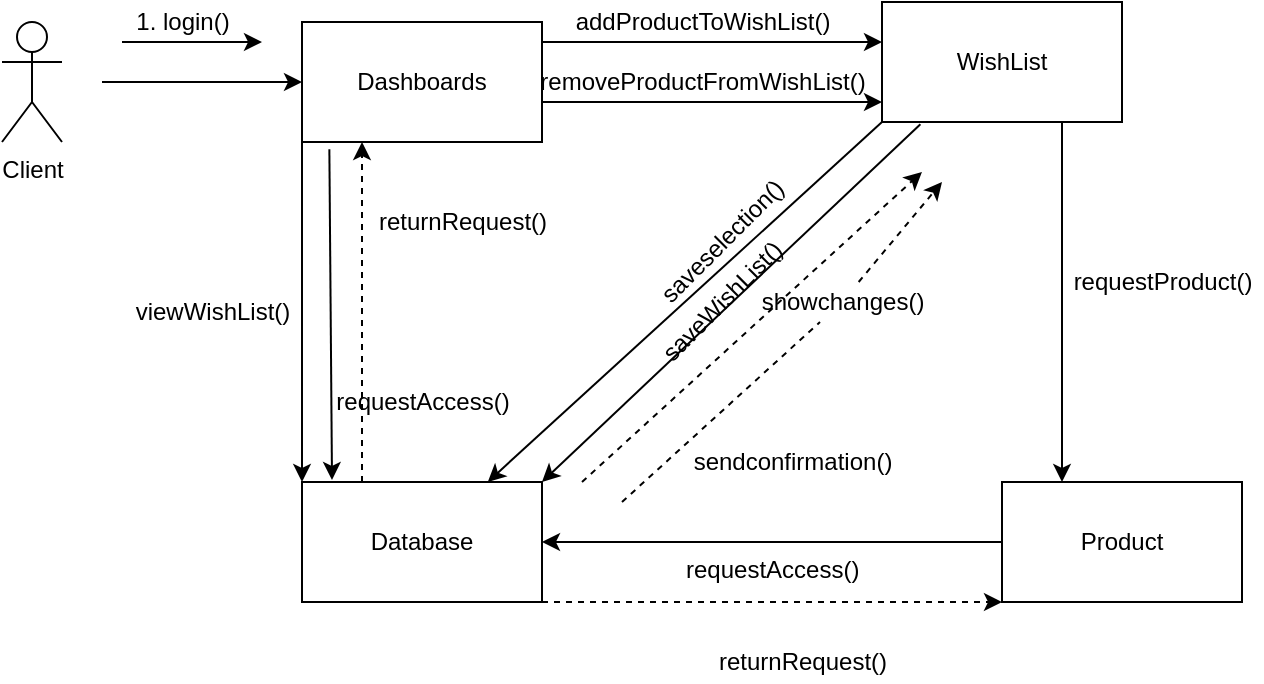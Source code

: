 <mxfile version="20.0.1" type="device"><diagram id="p7Vs3OqIWZOIkyYRDltH" name="Page-1"><mxGraphModel dx="2003" dy="543" grid="1" gridSize="10" guides="1" tooltips="1" connect="1" arrows="1" fold="1" page="1" pageScale="1" pageWidth="850" pageHeight="1100" math="0" shadow="0"><root><mxCell id="0"/><mxCell id="1" parent="0"/><mxCell id="LeFxkzEHR1VN9dYk3Q-k-1" value="Dashboards" style="rounded=0;whiteSpace=wrap;html=1;" vertex="1" parent="1"><mxGeometry x="-120" y="130" width="120" height="60" as="geometry"/></mxCell><mxCell id="LeFxkzEHR1VN9dYk3Q-k-2" value="WishList" style="rounded=0;whiteSpace=wrap;html=1;" vertex="1" parent="1"><mxGeometry x="170" y="120" width="120" height="60" as="geometry"/></mxCell><mxCell id="LeFxkzEHR1VN9dYk3Q-k-3" value="Database" style="rounded=0;whiteSpace=wrap;html=1;" vertex="1" parent="1"><mxGeometry x="-120" y="360" width="120" height="60" as="geometry"/></mxCell><mxCell id="LeFxkzEHR1VN9dYk3Q-k-4" value="" style="endArrow=classic;html=1;exitX=0.114;exitY=1.061;exitDx=0;exitDy=0;entryX=0.125;entryY=-0.017;entryDx=0;entryDy=0;entryPerimeter=0;exitPerimeter=0;" edge="1" parent="1" source="LeFxkzEHR1VN9dYk3Q-k-1" target="LeFxkzEHR1VN9dYk3Q-k-3"><mxGeometry width="50" height="50" relative="1" as="geometry"><mxPoint x="190" y="220" as="sourcePoint"/><mxPoint x="240" y="170" as="targetPoint"/></mxGeometry></mxCell><mxCell id="LeFxkzEHR1VN9dYk3Q-k-5" value="" style="endArrow=classic;html=1;exitX=0;exitY=1;exitDx=0;exitDy=0;" edge="1" parent="1" source="LeFxkzEHR1VN9dYk3Q-k-2" target="LeFxkzEHR1VN9dYk3Q-k-3"><mxGeometry width="50" height="50" relative="1" as="geometry"><mxPoint x="190" y="220" as="sourcePoint"/><mxPoint x="240" y="170" as="targetPoint"/></mxGeometry></mxCell><mxCell id="LeFxkzEHR1VN9dYk3Q-k-6" value="" style="endArrow=classic;html=1;entryX=1;entryY=1;entryDx=0;entryDy=0;" edge="1" parent="1"><mxGeometry width="50" height="50" relative="1" as="geometry"><mxPoint x="-210" y="140" as="sourcePoint"/><mxPoint x="-140" y="140" as="targetPoint"/></mxGeometry></mxCell><mxCell id="LeFxkzEHR1VN9dYk3Q-k-7" value="" style="endArrow=classic;html=1;entryX=0;entryY=0.5;entryDx=0;entryDy=0;" edge="1" parent="1" target="LeFxkzEHR1VN9dYk3Q-k-1"><mxGeometry width="50" height="50" relative="1" as="geometry"><mxPoint x="-220" y="160" as="sourcePoint"/><mxPoint x="180" y="250" as="targetPoint"/></mxGeometry></mxCell><mxCell id="LeFxkzEHR1VN9dYk3Q-k-8" value="" style="html=1;labelBackgroundColor=#ffffff;startArrow=none;startFill=0;startSize=6;endArrow=classic;endFill=1;endSize=6;jettySize=auto;orthogonalLoop=1;strokeWidth=1;dashed=1;fontSize=14;" edge="1" parent="1" source="LeFxkzEHR1VN9dYk3Q-k-23"><mxGeometry width="60" height="60" relative="1" as="geometry"><mxPoint x="110" y="370" as="sourcePoint"/><mxPoint x="200" y="210" as="targetPoint"/><Array as="points"/></mxGeometry></mxCell><mxCell id="LeFxkzEHR1VN9dYk3Q-k-9" value="" style="html=1;labelBackgroundColor=#ffffff;startArrow=none;startFill=0;startSize=6;endArrow=classic;endFill=1;endSize=6;jettySize=auto;orthogonalLoop=1;strokeWidth=1;dashed=1;fontSize=14;" edge="1" parent="1"><mxGeometry width="60" height="60" relative="1" as="geometry"><mxPoint x="20" y="360" as="sourcePoint"/><mxPoint x="190" y="205" as="targetPoint"/><Array as="points"/></mxGeometry></mxCell><mxCell id="LeFxkzEHR1VN9dYk3Q-k-10" value="1. login()" style="text;html=1;align=center;verticalAlign=middle;resizable=0;points=[];autosize=1;strokeColor=none;" vertex="1" parent="1"><mxGeometry x="-210" y="120" width="60" height="20" as="geometry"/></mxCell><mxCell id="LeFxkzEHR1VN9dYk3Q-k-11" value="" style="html=1;labelBackgroundColor=#ffffff;startArrow=none;startFill=0;startSize=6;endArrow=classic;endFill=1;endSize=6;jettySize=auto;orthogonalLoop=1;strokeWidth=1;dashed=1;fontSize=14;exitX=0.25;exitY=0;exitDx=0;exitDy=0;entryX=0.25;entryY=1;entryDx=0;entryDy=0;" edge="1" parent="1" source="LeFxkzEHR1VN9dYk3Q-k-3" target="LeFxkzEHR1VN9dYk3Q-k-1"><mxGeometry width="60" height="60" relative="1" as="geometry"><mxPoint x="55" y="240" as="sourcePoint"/><mxPoint x="-13" y="191" as="targetPoint"/><Array as="points"/></mxGeometry></mxCell><mxCell id="LeFxkzEHR1VN9dYk3Q-k-12" value="returnRequest()" style="text;html=1;align=center;verticalAlign=middle;resizable=0;points=[];autosize=1;strokeColor=none;" vertex="1" parent="1"><mxGeometry x="-90" y="220" width="100" height="20" as="geometry"/></mxCell><mxCell id="LeFxkzEHR1VN9dYk3Q-k-13" value="&lt;font style=&quot;font-size: 12px; line-height: 1.2;&quot;&gt;requestAccess()&lt;/font&gt;" style="text;html=1;align=center;verticalAlign=middle;resizable=0;points=[];autosize=1;strokeColor=none;" vertex="1" parent="1"><mxGeometry x="-110" y="310" width="100" height="20" as="geometry"/></mxCell><mxCell id="LeFxkzEHR1VN9dYk3Q-k-14" value="sendconfirmation()" style="text;html=1;align=center;verticalAlign=middle;resizable=0;points=[];autosize=1;strokeColor=none;" vertex="1" parent="1"><mxGeometry x="70" y="340" width="110" height="20" as="geometry"/></mxCell><mxCell id="LeFxkzEHR1VN9dYk3Q-k-15" value="" style="html=1;labelBackgroundColor=#ffffff;startArrow=none;startFill=0;startSize=6;endArrow=none;endFill=1;endSize=6;jettySize=auto;orthogonalLoop=1;strokeWidth=1;dashed=1;fontSize=14;" edge="1" parent="1"><mxGeometry width="60" height="60" relative="1" as="geometry"><mxPoint x="200" y="300" as="sourcePoint"/><mxPoint x="200" y="300" as="targetPoint"/><Array as="points"/></mxGeometry></mxCell><mxCell id="LeFxkzEHR1VN9dYk3Q-k-16" value="saveselection()" style="text;html=1;align=center;verticalAlign=middle;resizable=0;points=[];autosize=1;strokeColor=none;rotation=-45;" vertex="1" parent="1"><mxGeometry x="40" y="230" width="100" height="20" as="geometry"/></mxCell><mxCell id="LeFxkzEHR1VN9dYk3Q-k-17" value="addProductToWishList()" style="text;html=1;align=center;verticalAlign=middle;resizable=0;points=[];autosize=1;strokeColor=none;" vertex="1" parent="1"><mxGeometry x="10" y="120" width="140" height="20" as="geometry"/></mxCell><mxCell id="LeFxkzEHR1VN9dYk3Q-k-18" value="" style="endArrow=classic;html=1;exitX=0.16;exitY=1.018;exitDx=0;exitDy=0;entryX=1;entryY=0;entryDx=0;entryDy=0;exitPerimeter=0;" edge="1" parent="1" source="LeFxkzEHR1VN9dYk3Q-k-2" target="LeFxkzEHR1VN9dYk3Q-k-3"><mxGeometry width="50" height="50" relative="1" as="geometry"><mxPoint x="219" y="200" as="sourcePoint"/><mxPoint x="67.8" y="320" as="targetPoint"/></mxGeometry></mxCell><mxCell id="LeFxkzEHR1VN9dYk3Q-k-19" value="saveWishList()" style="text;html=1;align=center;verticalAlign=middle;resizable=0;points=[];autosize=1;strokeColor=none;rotation=-45;" vertex="1" parent="1"><mxGeometry x="45" y="260" width="90" height="20" as="geometry"/></mxCell><mxCell id="LeFxkzEHR1VN9dYk3Q-k-20" value="" style="endArrow=classic;html=1;entryX=0;entryY=0;entryDx=0;entryDy=0;exitX=0;exitY=1;exitDx=0;exitDy=0;" edge="1" parent="1" target="LeFxkzEHR1VN9dYk3Q-k-3" source="LeFxkzEHR1VN9dYk3Q-k-1"><mxGeometry width="50" height="50" relative="1" as="geometry"><mxPoint x="-50" y="190" as="sourcePoint"/><mxPoint x="-15" y="348.98" as="targetPoint"/></mxGeometry></mxCell><mxCell id="LeFxkzEHR1VN9dYk3Q-k-21" value="viewWishList()" style="text;html=1;align=center;verticalAlign=middle;resizable=0;points=[];autosize=1;strokeColor=none;" vertex="1" parent="1"><mxGeometry x="-210" y="265" width="90" height="20" as="geometry"/></mxCell><mxCell id="LeFxkzEHR1VN9dYk3Q-k-22" value="Client" style="shape=umlActor;verticalLabelPosition=bottom;verticalAlign=top;html=1;outlineConnect=0;" vertex="1" parent="1"><mxGeometry x="-270" y="130" width="30" height="60" as="geometry"/></mxCell><mxCell id="LeFxkzEHR1VN9dYk3Q-k-23" value="showchanges()" style="text;html=1;align=center;verticalAlign=middle;resizable=0;points=[];autosize=1;strokeColor=none;" vertex="1" parent="1"><mxGeometry x="100" y="260" width="100" height="20" as="geometry"/></mxCell><mxCell id="LeFxkzEHR1VN9dYk3Q-k-24" value="" style="html=1;labelBackgroundColor=#ffffff;startArrow=none;startFill=0;startSize=6;endArrow=none;endFill=1;endSize=6;jettySize=auto;orthogonalLoop=1;strokeWidth=1;dashed=1;fontSize=14;" edge="1" parent="1" target="LeFxkzEHR1VN9dYk3Q-k-23"><mxGeometry width="60" height="60" relative="1" as="geometry"><mxPoint x="40" y="370" as="sourcePoint"/><mxPoint x="260" y="230" as="targetPoint"/><Array as="points"/></mxGeometry></mxCell><mxCell id="LeFxkzEHR1VN9dYk3Q-k-25" value="" style="endArrow=classic;html=1;exitX=1;exitY=0.25;exitDx=0;exitDy=0;entryX=0;entryY=0.25;entryDx=0;entryDy=0;" edge="1" parent="1"><mxGeometry width="50" height="50" relative="1" as="geometry"><mxPoint y="140.0" as="sourcePoint"/><mxPoint x="170" y="140.0" as="targetPoint"/></mxGeometry></mxCell><mxCell id="LeFxkzEHR1VN9dYk3Q-k-26" value="" style="endArrow=classic;html=1;exitX=1;exitY=0.25;exitDx=0;exitDy=0;entryX=0;entryY=0.25;entryDx=0;entryDy=0;" edge="1" parent="1"><mxGeometry width="50" height="50" relative="1" as="geometry"><mxPoint y="170" as="sourcePoint"/><mxPoint x="170" y="170" as="targetPoint"/></mxGeometry></mxCell><mxCell id="LeFxkzEHR1VN9dYk3Q-k-27" value="removeProductFromWishList()" style="text;html=1;align=center;verticalAlign=middle;resizable=0;points=[];autosize=1;strokeColor=none;fillColor=none;" vertex="1" parent="1"><mxGeometry x="-10" y="150" width="180" height="20" as="geometry"/></mxCell><mxCell id="LeFxkzEHR1VN9dYk3Q-k-42" style="edgeStyle=orthogonalEdgeStyle;rounded=0;orthogonalLoop=1;jettySize=auto;html=1;entryX=1;entryY=0.5;entryDx=0;entryDy=0;" edge="1" parent="1" source="LeFxkzEHR1VN9dYk3Q-k-31" target="LeFxkzEHR1VN9dYk3Q-k-3"><mxGeometry relative="1" as="geometry"/></mxCell><mxCell id="LeFxkzEHR1VN9dYk3Q-k-31" value="Product" style="rounded=0;whiteSpace=wrap;html=1;" vertex="1" parent="1"><mxGeometry x="230" y="360" width="120" height="60" as="geometry"/></mxCell><mxCell id="LeFxkzEHR1VN9dYk3Q-k-33" value="requestProduct()" style="text;html=1;align=center;verticalAlign=middle;resizable=0;points=[];autosize=1;strokeColor=none;fillColor=none;" vertex="1" parent="1"><mxGeometry x="260" y="250" width="100" height="20" as="geometry"/></mxCell><mxCell id="LeFxkzEHR1VN9dYk3Q-k-37" value="" style="endArrow=classic;html=1;exitX=0.75;exitY=1;exitDx=0;exitDy=0;entryX=0.25;entryY=0;entryDx=0;entryDy=0;" edge="1" parent="1" source="LeFxkzEHR1VN9dYk3Q-k-2" target="LeFxkzEHR1VN9dYk3Q-k-31"><mxGeometry width="50" height="50" relative="1" as="geometry"><mxPoint x="290" y="230" as="sourcePoint"/><mxPoint x="460" y="230" as="targetPoint"/></mxGeometry></mxCell><mxCell id="LeFxkzEHR1VN9dYk3Q-k-43" value="requestAccess()" style="text;whiteSpace=wrap;html=1;" vertex="1" parent="1"><mxGeometry x="70" y="390" width="110" height="30" as="geometry"/></mxCell><mxCell id="LeFxkzEHR1VN9dYk3Q-k-44" value="" style="html=1;labelBackgroundColor=#ffffff;startArrow=none;startFill=0;startSize=6;endArrow=classic;endFill=1;endSize=6;jettySize=auto;orthogonalLoop=1;strokeWidth=1;dashed=1;fontSize=14;exitX=1;exitY=1;exitDx=0;exitDy=0;entryX=0;entryY=1;entryDx=0;entryDy=0;" edge="1" parent="1" source="LeFxkzEHR1VN9dYk3Q-k-3" target="LeFxkzEHR1VN9dYk3Q-k-31"><mxGeometry width="60" height="60" relative="1" as="geometry"><mxPoint x="-40.53" y="620" as="sourcePoint"/><mxPoint x="-40.53" y="450" as="targetPoint"/><Array as="points"/></mxGeometry></mxCell><mxCell id="LeFxkzEHR1VN9dYk3Q-k-45" value="returnRequest()" style="text;html=1;align=center;verticalAlign=middle;resizable=0;points=[];autosize=1;strokeColor=none;fillColor=none;" vertex="1" parent="1"><mxGeometry x="80" y="440" width="100" height="20" as="geometry"/></mxCell></root></mxGraphModel></diagram></mxfile>